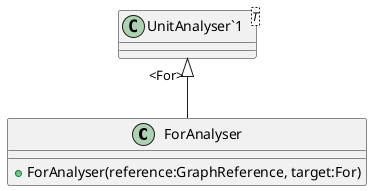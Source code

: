 @startuml
class ForAnalyser {
    + ForAnalyser(reference:GraphReference, target:For)
}
class "UnitAnalyser`1"<T> {
}
"UnitAnalyser`1" "<For>" <|-- ForAnalyser
@enduml
